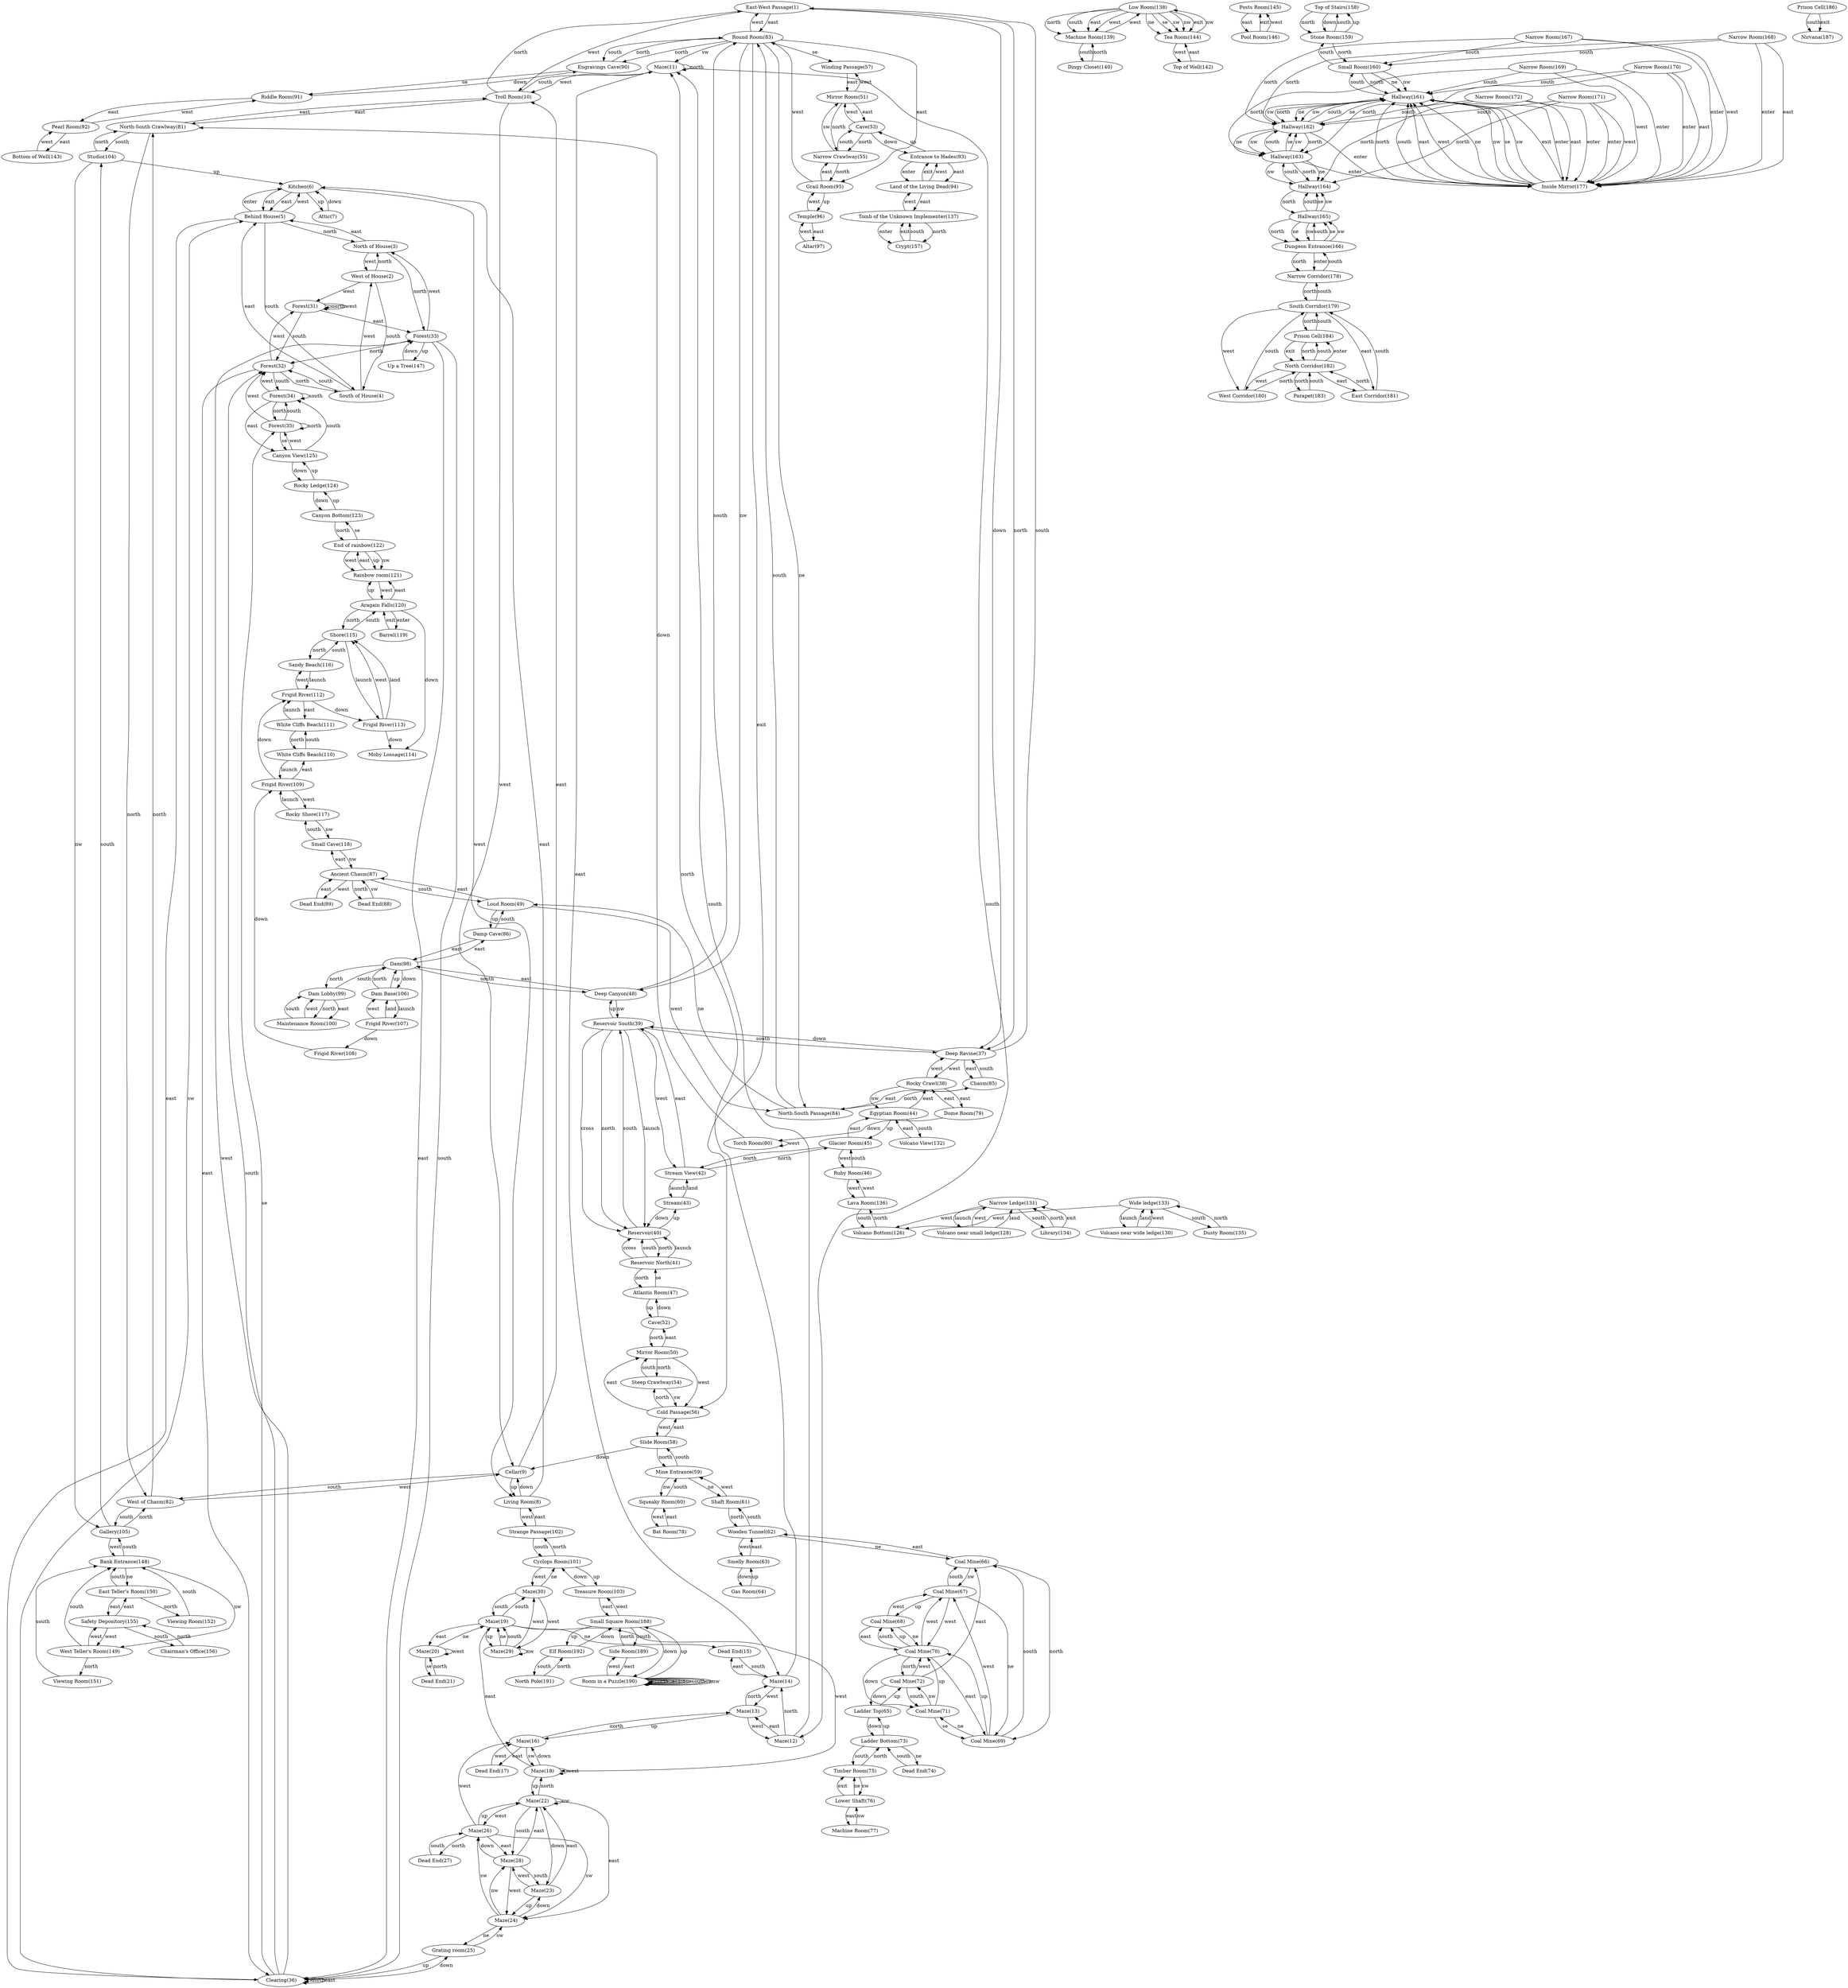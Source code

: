 digraph {
"East-West Passage(1)" -> "Round Room(83)"[label="east"];
"East-West Passage(1)" -> "Troll Room(10)"[label="west"];
"East-West Passage(1)" -> "Deep Ravine(37)"[label="down"];
"East-West Passage(1)" -> "Deep Ravine(37)"[label="north"];
"West of House(2)" -> "North of House(3)"[label="north"];
"West of House(2)" -> "South of House(4)"[label="south"];
"West of House(2)" -> "Forest(31)"[label="west"];
"North of House(3)" -> "West of House(2)"[label="west"];
"North of House(3)" -> "Behind House(5)"[label="east"];
"North of House(3)" -> "Forest(33)"[label="north"];
"South of House(4)" -> "West of House(2)"[label="west"];
"South of House(4)" -> "Behind House(5)"[label="east"];
"South of House(4)" -> "Forest(32)"[label="south"];
"Behind House(5)" -> "North of House(3)"[label="north"];
"Behind House(5)" -> "South of House(4)"[label="south"];
"Behind House(5)" -> "Clearing(36)"[label="east"];
"Behind House(5)" -> "Kitchen(6)"[label="west"];
"Behind House(5)" -> "Kitchen(6)"[label="enter"];
"Kitchen(6)" -> "Living Room(8)"[label="west"];
"Kitchen(6)" -> "Attic(7)"[label="up"];
"Kitchen(6)" -> "Behind House(5)"[label="east"];
"Kitchen(6)" -> "Behind House(5)"[label="exit"];
"Attic(7)" -> "Kitchen(6)"[label="down"];
"Living Room(8)" -> "Kitchen(6)"[label="east"];
"Living Room(8)" -> "Strange Passage(102)"[label="west"];
"Living Room(8)" -> "Cellar(9)"[label="down"];
"Cellar(9)" -> "Troll Room(10)"[label="east"];
"Cellar(9)" -> "West of Chasm(82)"[label="south"];
"Cellar(9)" -> "Living Room(8)"[label="up"];
"Troll Room(10)" -> "Cellar(9)"[label="west"];
"Troll Room(10)" -> "North-South Crawlway(81)"[label="east"];
"Troll Room(10)" -> "East-West Passage(1)"[label="north"];
"Troll Room(10)" -> "Maze(11)"[label="south"];
"Maze(11)" -> "Troll Room(10)"[label="west"];
"Maze(11)" -> "Maze(11)"[label="north"];
"Maze(11)" -> "Maze(12)"[label="south"];
"Maze(11)" -> "Maze(14)"[label="east"];
"Maze(12)" -> "Maze(11)"[label="south"];
"Maze(12)" -> "Maze(14)"[label="north"];
"Maze(12)" -> "Maze(13)"[label="east"];
"Maze(13)" -> "Maze(12)"[label="west"];
"Maze(13)" -> "Maze(14)"[label="north"];
"Maze(13)" -> "Maze(16)"[label="up"];
"Maze(14)" -> "Maze(13)"[label="west"];
"Maze(14)" -> "Maze(11)"[label="north"];
"Maze(14)" -> "Dead End(15)"[label="east"];
"Dead End(15)" -> "Maze(14)"[label="south"];
"Maze(16)" -> "Dead End(17)"[label="east"];
"Maze(16)" -> "Maze(13)"[label="north"];
"Maze(16)" -> "Maze(18)"[label="sw"];
"Dead End(17)" -> "Maze(16)"[label="west"];
"Maze(18)" -> "Maze(16)"[label="down"];
"Maze(18)" -> "Maze(19)"[label="east"];
"Maze(18)" -> "Maze(18)"[label="west"];
"Maze(18)" -> "Maze(22)"[label="up"];
"Maze(19)" -> "Maze(29)"[label="up"];
"Maze(19)" -> "Maze(18)"[label="west"];
"Maze(19)" -> "Dead End(15)"[label="ne"];
"Maze(19)" -> "Maze(20)"[label="east"];
"Maze(19)" -> "Maze(30)"[label="south"];
"Maze(20)" -> "Maze(19)"[label="ne"];
"Maze(20)" -> "Maze(20)"[label="west"];
"Maze(20)" -> "Dead End(21)"[label="se"];
"Dead End(21)" -> "Maze(20)"[label="north"];
"Maze(22)" -> "Maze(18)"[label="north"];
"Maze(22)" -> "Maze(24)"[label="east"];
"Maze(22)" -> "Maze(23)"[label="down"];
"Maze(22)" -> "Maze(28)"[label="south"];
"Maze(22)" -> "Maze(26)"[label="west"];
"Maze(22)" -> "Maze(22)"[label="nw"];
"Maze(23)" -> "Maze(22)"[label="east"];
"Maze(23)" -> "Maze(28)"[label="west"];
"Maze(23)" -> "Maze(24)"[label="up"];
"Maze(24)" -> "Grating room(25)"[label="ne"];
"Maze(24)" -> "Maze(23)"[label="down"];
"Maze(24)" -> "Maze(28)"[label="nw"];
"Maze(24)" -> "Maze(26)"[label="sw"];
"Grating room(25)" -> "Clearing(36)"[label="up"];
"Grating room(25)" -> "Maze(24)"[label="sw"];
"Maze(26)" -> "Maze(16)"[label="west"];
"Maze(26)" -> "Maze(24)"[label="sw"];
"Maze(26)" -> "Maze(28)"[label="east"];
"Maze(26)" -> "Maze(22)"[label="up"];
"Maze(26)" -> "Dead End(27)"[label="north"];
"Dead End(27)" -> "Maze(26)"[label="south"];
"Maze(28)" -> "Maze(22)"[label="east"];
"Maze(28)" -> "Maze(26)"[label="down"];
"Maze(28)" -> "Maze(23)"[label="south"];
"Maze(28)" -> "Maze(24)"[label="west"];
"Maze(29)" -> "Maze(30)"[label="west"];
"Maze(29)" -> "Maze(29)"[label="nw"];
"Maze(29)" -> "Maze(19)"[label="ne"];
"Maze(29)" -> "Maze(19)"[label="south"];
"Maze(30)" -> "Maze(29)"[label="west"];
"Maze(30)" -> "Maze(19)"[label="south"];
"Maze(30)" -> "Cyclops Room(101)"[label="ne"];
"Forest(31)" -> "Forest(31)"[label="north"];
"Forest(31)" -> "Forest(33)"[label="east"];
"Forest(31)" -> "Forest(32)"[label="south"];
"Forest(31)" -> "Forest(31)"[label="west"];
"Forest(32)" -> "South of House(4)"[label="north"];
"Forest(32)" -> "Clearing(36)"[label="east"];
"Forest(32)" -> "Forest(34)"[label="south"];
"Forest(32)" -> "Forest(31)"[label="west"];
"Forest(33)" -> "Forest(32)"[label="north"];
"Forest(33)" -> "Clearing(36)"[label="east"];
"Forest(33)" -> "Clearing(36)"[label="south"];
"Forest(33)" -> "North of House(3)"[label="west"];
"Forest(33)" -> "Up a Tree(147)"[label="up"];
"Forest(34)" -> "Canyon View(125)"[label="east"];
"Forest(34)" -> "Forest(35)"[label="north"];
"Forest(34)" -> "Forest(34)"[label="south"];
"Forest(34)" -> "Forest(32)"[label="west"];
"Forest(35)" -> "Forest(35)"[label="north"];
"Forest(35)" -> "Canyon View(125)"[label="se"];
"Forest(35)" -> "Forest(34)"[label="south"];
"Forest(35)" -> "Forest(32)"[label="west"];
"Clearing(36)" -> "Grating room(25)"[label="down"];
"Clearing(36)" -> "Behind House(5)"[label="sw"];
"Clearing(36)" -> "Forest(35)"[label="se"];
"Clearing(36)" -> "Clearing(36)"[label="north"];
"Clearing(36)" -> "Clearing(36)"[label="east"];
"Clearing(36)" -> "Forest(33)"[label="west"];
"Clearing(36)" -> "Forest(32)"[label="south"];
"Deep Ravine(37)" -> "East-West Passage(1)"[label="south"];
"Deep Ravine(37)" -> "Reservoir South(39)"[label="down"];
"Deep Ravine(37)" -> "Chasm(85)"[label="east"];
"Deep Ravine(37)" -> "Rocky Crawl(38)"[label="west"];
"Rocky Crawl(38)" -> "Deep Ravine(37)"[label="west"];
"Rocky Crawl(38)" -> "Dome Room(79)"[label="east"];
"Rocky Crawl(38)" -> "Egyptian Room(44)"[label="nw"];
"Reservoir South(39)" -> "Reservoir(40)"[label="launch"];
"Reservoir South(39)" -> "Stream View(42)"[label="west"];
"Reservoir South(39)" -> "Deep Ravine(37)"[label="south"];
"Reservoir South(39)" -> "Deep Canyon(48)"[label="up"];
"Reservoir South(39)" -> "Reservoir(40)"[label="cross"];
"Reservoir South(39)" -> "Reservoir(40)"[label="north"];
"Reservoir(40)" -> "Reservoir North(41)"[label="north"];
"Reservoir(40)" -> "Reservoir South(39)"[label="south"];
"Reservoir(40)" -> "Stream(43)"[label="up"];
"Reservoir North(41)" -> "Atlantis Room(47)"[label="north"];
"Reservoir North(41)" -> "Reservoir(40)"[label="launch"];
"Reservoir North(41)" -> "Reservoir(40)"[label="cross"];
"Reservoir North(41)" -> "Reservoir(40)"[label="south"];
"Stream View(42)" -> "Stream(43)"[label="launch"];
"Stream View(42)" -> "Reservoir South(39)"[label="east"];
"Stream View(42)" -> "Glacier Room(45)"[label="north"];
"Stream(43)" -> "Stream View(42)"[label="land"];
"Stream(43)" -> "Reservoir(40)"[label="down"];
"Egyptian Room(44)" -> "Glacier Room(45)"[label="up"];
"Egyptian Room(44)" -> "Volcano View(132)"[label="south"];
"Egyptian Room(44)" -> "Rocky Crawl(38)"[label="east"];
"Glacier Room(45)" -> "Stream View(42)"[label="north"];
"Glacier Room(45)" -> "Egyptian Room(44)"[label="east"];
"Glacier Room(45)" -> "Ruby Room(46)"[label="west"];
"Ruby Room(46)" -> "Lava Room(136)"[label="west"];
"Ruby Room(46)" -> "Glacier Room(45)"[label="south"];
"Atlantis Room(47)" -> "Reservoir North(41)"[label="se"];
"Atlantis Room(47)" -> "Cave(52)"[label="up"];
"Deep Canyon(48)" -> "Reservoir South(39)"[label="nw"];
"Deep Canyon(48)" -> "Dam(98)"[label="east"];
"Deep Canyon(48)" -> "Round Room(83)"[label="south"];
"Loud Room(49)" -> "Ancient Chasm(87)"[label="east"];
"Loud Room(49)" -> "North-South Passage(84)"[label="west"];
"Loud Room(49)" -> "Damp Cave(86)"[label="up"];
"Mirror Room(50)" -> "Cold Passage(56)"[label="west"];
"Mirror Room(50)" -> "Steep Crawlway(54)"[label="north"];
"Mirror Room(50)" -> "Cave(52)"[label="east"];
"Mirror Room(51)" -> "Winding Passage(57)"[label="west"];
"Mirror Room(51)" -> "Narrow Crawlway(55)"[label="north"];
"Mirror Room(51)" -> "Cave(53)"[label="east"];
"Cave(52)" -> "Mirror Room(50)"[label="north"];
"Cave(52)" -> "Atlantis Room(47)"[label="down"];
"Cave(53)" -> "Narrow Crawlway(55)"[label="north"];
"Cave(53)" -> "Mirror Room(51)"[label="west"];
"Cave(53)" -> "Entrance to Hades(93)"[label="down"];
"Steep Crawlway(54)" -> "Mirror Room(50)"[label="south"];
"Steep Crawlway(54)" -> "Cold Passage(56)"[label="sw"];
"Narrow Crawlway(55)" -> "Cave(53)"[label="south"];
"Narrow Crawlway(55)" -> "Mirror Room(51)"[label="sw"];
"Narrow Crawlway(55)" -> "Grail Room(95)"[label="north"];
"Cold Passage(56)" -> "Mirror Room(50)"[label="east"];
"Cold Passage(56)" -> "Slide Room(58)"[label="west"];
"Cold Passage(56)" -> "Steep Crawlway(54)"[label="north"];
"Winding Passage(57)" -> "Mirror Room(51)"[label="east"];
"Slide Room(58)" -> "Cold Passage(56)"[label="east"];
"Slide Room(58)" -> "Cellar(9)"[label="down"];
"Slide Room(58)" -> "Mine Entrance(59)"[label="north"];
"Mine Entrance(59)" -> "Slide Room(58)"[label="south"];
"Mine Entrance(59)" -> "Squeaky Room(60)"[label="nw"];
"Mine Entrance(59)" -> "Shaft Room(61)"[label="ne"];
"Squeaky Room(60)" -> "Bat Room(78)"[label="west"];
"Squeaky Room(60)" -> "Mine Entrance(59)"[label="south"];
"Shaft Room(61)" -> "Mine Entrance(59)"[label="west"];
"Shaft Room(61)" -> "Wooden Tunnel(62)"[label="north"];
"Wooden Tunnel(62)" -> "Shaft Room(61)"[label="south"];
"Wooden Tunnel(62)" -> "Smelly Room(63)"[label="west"];
"Wooden Tunnel(62)" -> "Coal Mine(66)"[label="ne"];
"Smelly Room(63)" -> "Gas Room(64)"[label="down"];
"Smelly Room(63)" -> "Wooden Tunnel(62)"[label="east"];
"Gas Room(64)" -> "Smelly Room(63)"[label="up"];
"Ladder Top(65)" -> "Ladder Bottom(73)"[label="down"];
"Ladder Top(65)" -> "Coal Mine(72)"[label="up"];
"Coal Mine(66)" -> "Coal Mine(69)"[label="north"];
"Coal Mine(66)" -> "Coal Mine(67)"[label="sw"];
"Coal Mine(66)" -> "Wooden Tunnel(62)"[label="east"];
"Coal Mine(67)" -> "Coal Mine(66)"[label="south"];
"Coal Mine(67)" -> "Coal Mine(70)"[label="west"];
"Coal Mine(67)" -> "Coal Mine(68)"[label="up"];
"Coal Mine(67)" -> "Coal Mine(69)"[label="ne"];
"Coal Mine(68)" -> "Coal Mine(67)"[label="west"];
"Coal Mine(68)" -> "Coal Mine(70)"[label="ne"];
"Coal Mine(68)" -> "Coal Mine(70)"[label="east"];
"Coal Mine(69)" -> "Coal Mine(70)"[label="up"];
"Coal Mine(69)" -> "Coal Mine(71)"[label="ne"];
"Coal Mine(69)" -> "Coal Mine(66)"[label="south"];
"Coal Mine(69)" -> "Coal Mine(67)"[label="west"];
"Coal Mine(70)" -> "Coal Mine(71)"[label="down"];
"Coal Mine(70)" -> "Coal Mine(72)"[label="north"];
"Coal Mine(70)" -> "Coal Mine(67)"[label="west"];
"Coal Mine(70)" -> "Coal Mine(68)"[label="south"];
"Coal Mine(70)" -> "Coal Mine(68)"[label="up"];
"Coal Mine(70)" -> "Coal Mine(69)"[label="east"];
"Coal Mine(71)" -> "Coal Mine(69)"[label="se"];
"Coal Mine(71)" -> "Coal Mine(70)"[label="up"];
"Coal Mine(71)" -> "Coal Mine(72)"[label="nw"];
"Coal Mine(72)" -> "Coal Mine(66)"[label="east"];
"Coal Mine(72)" -> "Coal Mine(70)"[label="west"];
"Coal Mine(72)" -> "Ladder Top(65)"[label="down"];
"Coal Mine(72)" -> "Coal Mine(71)"[label="south"];
"Ladder Bottom(73)" -> "Dead End(74)"[label="ne"];
"Ladder Bottom(73)" -> "Timber Room(75)"[label="south"];
"Ladder Bottom(73)" -> "Ladder Top(65)"[label="up"];
"Dead End(74)" -> "Ladder Bottom(73)"[label="south"];
"Timber Room(75)" -> "Ladder Bottom(73)"[label="north"];
"Timber Room(75)" -> "Lower Shaft(76)"[label="sw"];
"Lower Shaft(76)" -> "Machine Room(77)"[label="east"];
"Lower Shaft(76)" -> "Timber Room(75)"[label="exit"];
"Lower Shaft(76)" -> "Timber Room(75)"[label="ne"];
"Machine Room(77)" -> "Lower Shaft(76)"[label="nw"];
"Bat Room(78)" -> "Squeaky Room(60)"[label="east"];
"Dome Room(79)" -> "Rocky Crawl(38)"[label="east"];
"Dome Room(79)" -> "Torch Room(80)"[label="down"];
"Torch Room(80)" -> "Torch Room(80)"[label="west"];
"Torch Room(80)" -> "North-South Crawlway(81)"[label="down"];
"North-South Crawlway(81)" -> "West of Chasm(82)"[label="north"];
"North-South Crawlway(81)" -> "Studio(104)"[label="south"];
"North-South Crawlway(81)" -> "Troll Room(10)"[label="east"];
"West of Chasm(82)" -> "Cellar(9)"[label="west"];
"West of Chasm(82)" -> "North-South Crawlway(81)"[label="north"];
"West of Chasm(82)" -> "Gallery(105)"[label="south"];
"Round Room(83)" -> "Engravings Cave(90)"[label="north"];
"Round Room(83)" -> "Engravings Cave(90)"[label="south"];
"Round Room(83)" -> "Grail Room(95)"[label="east"];
"Round Room(83)" -> "East-West Passage(1)"[label="west"];
"Round Room(83)" -> "Deep Canyon(48)"[label="nw"];
"Round Room(83)" -> "North-South Passage(84)"[label="ne"];
"Round Room(83)" -> "Winding Passage(57)"[label="se"];
"Round Room(83)" -> "Maze(11)"[label="sw"];
"Round Room(83)" -> "Cold Passage(56)"[label="exit"];
"North-South Passage(84)" -> "Chasm(85)"[label="north"];
"North-South Passage(84)" -> "Loud Room(49)"[label="ne"];
"North-South Passage(84)" -> "Round Room(83)"[label="south"];
"Chasm(85)" -> "Deep Ravine(37)"[label="south"];
"Chasm(85)" -> "North-South Passage(84)"[label="east"];
"Damp Cave(86)" -> "Loud Room(49)"[label="south"];
"Damp Cave(86)" -> "Dam(98)"[label="east"];
"Ancient Chasm(87)" -> "Loud Room(49)"[label="south"];
"Ancient Chasm(87)" -> "Small Cave(118)"[label="east"];
"Ancient Chasm(87)" -> "Dead End(88)"[label="north"];
"Ancient Chasm(87)" -> "Dead End(89)"[label="west"];
"Dead End(88)" -> "Ancient Chasm(87)"[label="sw"];
"Dead End(89)" -> "Ancient Chasm(87)"[label="east"];
"Engravings Cave(90)" -> "Round Room(83)"[label="north"];
"Engravings Cave(90)" -> "Riddle Room(91)"[label="se"];
"Riddle Room(91)" -> "Engravings Cave(90)"[label="down"];
"Riddle Room(91)" -> "Pearl Room(92)"[label="east"];
"Pearl Room(92)" -> "Bottom of Well(143)"[label="east"];
"Pearl Room(92)" -> "Riddle Room(91)"[label="west"];
"Entrance to Hades(93)" -> "Cave(53)"[label="up"];
"Entrance to Hades(93)" -> "Land of the Living Dead(94)"[label="east"];
"Entrance to Hades(93)" -> "Land of the Living Dead(94)"[label="enter"];
"Land of the Living Dead(94)" -> "Tomb of the Unknown Implementer(137)"[label="east"];
"Land of the Living Dead(94)" -> "Entrance to Hades(93)"[label="exit"];
"Land of the Living Dead(94)" -> "Entrance to Hades(93)"[label="west"];
"Grail Room(95)" -> "Round Room(83)"[label="west"];
"Grail Room(95)" -> "Narrow Crawlway(55)"[label="east"];
"Grail Room(95)" -> "Temple(96)"[label="up"];
"Temple(96)" -> "Grail Room(95)"[label="west"];
"Temple(96)" -> "Altar(97)"[label="east"];
"Altar(97)" -> "Temple(96)"[label="west"];
"Dam(98)" -> "Deep Canyon(48)"[label="south"];
"Dam(98)" -> "Dam Base(106)"[label="down"];
"Dam(98)" -> "Damp Cave(86)"[label="east"];
"Dam(98)" -> "Dam Lobby(99)"[label="north"];
"Dam Lobby(99)" -> "Dam(98)"[label="south"];
"Dam Lobby(99)" -> "Maintenance Room(100)"[label="north"];
"Dam Lobby(99)" -> "Maintenance Room(100)"[label="east"];
"Maintenance Room(100)" -> "Dam Lobby(99)"[label="south"];
"Maintenance Room(100)" -> "Dam Lobby(99)"[label="west"];
"Cyclops Room(101)" -> "Maze(30)"[label="west"];
"Cyclops Room(101)" -> "Strange Passage(102)"[label="north"];
"Cyclops Room(101)" -> "Treasure Room(103)"[label="up"];
"Strange Passage(102)" -> "Cyclops Room(101)"[label="south"];
"Strange Passage(102)" -> "Living Room(8)"[label="east"];
"Treasure Room(103)" -> "Cyclops Room(101)"[label="down"];
"Treasure Room(103)" -> "Small Square Room(188)"[label="east"];
"Studio(104)" -> "North-South Crawlway(81)"[label="north"];
"Studio(104)" -> "Gallery(105)"[label="nw"];
"Studio(104)" -> "Kitchen(6)"[label="up"];
"Gallery(105)" -> "West of Chasm(82)"[label="north"];
"Gallery(105)" -> "Studio(104)"[label="south"];
"Gallery(105)" -> "Bank Entrance(148)"[label="west"];
"Dam Base(106)" -> "Dam(98)"[label="north"];
"Dam Base(106)" -> "Dam(98)"[label="up"];
"Dam Base(106)" -> "Frigid River(107)"[label="launch"];
"Frigid River(107)" -> "Dam Base(106)"[label="west"];
"Frigid River(107)" -> "Dam Base(106)"[label="land"];
"Frigid River(107)" -> "Frigid River(108)"[label="down"];
"Frigid River(108)" -> "Frigid River(109)"[label="down"];
"Frigid River(109)" -> "Frigid River(112)"[label="down"];
"Frigid River(109)" -> "White Cliffs Beach(110)"[label="east"];
"Frigid River(109)" -> "Rocky Shore(117)"[label="west"];
"White Cliffs Beach(110)" -> "Frigid River(109)"[label="launch"];
"White Cliffs Beach(110)" -> "White Cliffs Beach(111)"[label="south"];
"White Cliffs Beach(111)" -> "Frigid River(112)"[label="launch"];
"White Cliffs Beach(111)" -> "White Cliffs Beach(110)"[label="north"];
"Frigid River(112)" -> "Frigid River(113)"[label="down"];
"Frigid River(112)" -> "White Cliffs Beach(111)"[label="east"];
"Frigid River(112)" -> "Sandy Beach(116)"[label="west"];
"Frigid River(113)" -> "Moby Lossage(114)"[label="down"];
"Frigid River(113)" -> "Shore(115)"[label="west"];
"Frigid River(113)" -> "Shore(115)"[label="land"];
"Shore(115)" -> "Frigid River(113)"[label="launch"];
"Shore(115)" -> "Sandy Beach(116)"[label="north"];
"Shore(115)" -> "Aragain Falls(120)"[label="south"];
"Sandy Beach(116)" -> "Frigid River(112)"[label="launch"];
"Sandy Beach(116)" -> "Shore(115)"[label="south"];
"Rocky Shore(117)" -> "Frigid River(109)"[label="launch"];
"Rocky Shore(117)" -> "Small Cave(118)"[label="nw"];
"Small Cave(118)" -> "Rocky Shore(117)"[label="south"];
"Small Cave(118)" -> "Ancient Chasm(87)"[label="nw"];
"Barrel(119)" -> "Aragain Falls(120)"[label="exit"];
"Aragain Falls(120)" -> "Moby Lossage(114)"[label="down"];
"Aragain Falls(120)" -> "Shore(115)"[label="north"];
"Aragain Falls(120)" -> "Barrel(119)"[label="enter"];
"Aragain Falls(120)" -> "Rainbow room(121)"[label="east"];
"Aragain Falls(120)" -> "Rainbow room(121)"[label="up"];
"Rainbow room(121)" -> "End of rainbow(122)"[label="east"];
"Rainbow room(121)" -> "Aragain Falls(120)"[label="west"];
"End of rainbow(122)" -> "Canyon Bottom(123)"[label="se"];
"End of rainbow(122)" -> "Rainbow room(121)"[label="up"];
"End of rainbow(122)" -> "Rainbow room(121)"[label="nw"];
"End of rainbow(122)" -> "Rainbow room(121)"[label="west"];
"Canyon Bottom(123)" -> "End of rainbow(122)"[label="north"];
"Canyon Bottom(123)" -> "Rocky Ledge(124)"[label="up"];
"Rocky Ledge(124)" -> "Canyon View(125)"[label="up"];
"Rocky Ledge(124)" -> "Canyon Bottom(123)"[label="down"];
"Canyon View(125)" -> "Rocky Ledge(124)"[label="down"];
"Canyon View(125)" -> "Forest(34)"[label="south"];
"Canyon View(125)" -> "Forest(35)"[label="west"];
"Volcano Bottom(126)" -> "Lava Room(136)"[label="north"];
"Volcano near small ledge(128)" -> "Narrow Ledge(131)"[label="west"];
"Volcano near small ledge(128)" -> "Narrow Ledge(131)"[label="land"];
"Volcano near wide ledge(130)" -> "Wide ledge(133)"[label="land"];
"Volcano near wide ledge(130)" -> "Wide ledge(133)"[label="west"];
"Narrow Ledge(131)" -> "Volcano near small ledge(128)"[label="launch"];
"Narrow Ledge(131)" -> "Library(134)"[label="south"];
"Narrow Ledge(131)" -> "Volcano Bottom(126)"[label="west"];
"Volcano View(132)" -> "Egyptian Room(44)"[label="east"];
"Wide ledge(133)" -> "Volcano near wide ledge(130)"[label="launch"];
"Wide ledge(133)" -> "Dusty Room(135)"[label="south"];
"Wide ledge(133)" -> "Volcano Bottom(126)"[label="west"];
"Library(134)" -> "Narrow Ledge(131)"[label="north"];
"Library(134)" -> "Narrow Ledge(131)"[label="exit"];
"Dusty Room(135)" -> "Wide ledge(133)"[label="north"];
"Lava Room(136)" -> "Volcano Bottom(126)"[label="south"];
"Lava Room(136)" -> "Ruby Room(46)"[label="west"];
"Tomb of the Unknown Implementer(137)" -> "Land of the Living Dead(94)"[label="west"];
"Tomb of the Unknown Implementer(137)" -> "Crypt(157)"[label="north"];
"Tomb of the Unknown Implementer(137)" -> "Crypt(157)"[label="enter"];
"Low Room(138)" -> "Machine Room(139)"[label="north"];
"Low Room(138)" -> "Machine Room(139)"[label="south"];
"Low Room(138)" -> "Machine Room(139)"[label="east"];
"Low Room(138)" -> "Machine Room(139)"[label="west"];
"Low Room(138)" -> "Tea Room(144)"[label="ne"];
"Low Room(138)" -> "Tea Room(144)"[label="se"];
"Low Room(138)" -> "Tea Room(144)"[label="sw"];
"Low Room(138)" -> "Tea Room(144)"[label="nw"];
"Low Room(138)" -> "Tea Room(144)"[label="exit"];
"Machine Room(139)" -> "Low Room(138)"[label="west"];
"Machine Room(139)" -> "Dingy Closet(140)"[label="south"];
"Dingy Closet(140)" -> "Machine Room(139)"[label="north"];
"Top of Well(142)" -> "Tea Room(144)"[label="east"];
"Bottom of Well(143)" -> "Pearl Room(92)"[label="west"];
"Tea Room(144)" -> "Top of Well(142)"[label="west"];
"Tea Room(144)" -> "Low Room(138)"[label="nw"];
"Posts Room(145)" -> "Pool Room(146)"[label="east"];
"Pool Room(146)" -> "Posts Room(145)"[label="exit"];
"Pool Room(146)" -> "Posts Room(145)"[label="west"];
"Up a Tree(147)" -> "Forest(33)"[label="down"];
"Bank Entrance(148)" -> "West Teller's Room(149)"[label="nw"];
"Bank Entrance(148)" -> "East Teller's Room(150)"[label="ne"];
"Bank Entrance(148)" -> "Gallery(105)"[label="south"];
"West Teller's Room(149)" -> "Viewing Room(151)"[label="north"];
"West Teller's Room(149)" -> "Bank Entrance(148)"[label="south"];
"West Teller's Room(149)" -> "Safety Depository(155)"[label="west"];
"East Teller's Room(150)" -> "Viewing Room(152)"[label="north"];
"East Teller's Room(150)" -> "Bank Entrance(148)"[label="south"];
"East Teller's Room(150)" -> "Safety Depository(155)"[label="east"];
"Viewing Room(151)" -> "Bank Entrance(148)"[label="south"];
"Viewing Room(152)" -> "Bank Entrance(148)"[label="south"];
"Safety Depository(155)" -> "West Teller's Room(149)"[label="west"];
"Safety Depository(155)" -> "East Teller's Room(150)"[label="east"];
"Safety Depository(155)" -> "Chairman's Office(156)"[label="south"];
"Chairman's Office(156)" -> "Safety Depository(155)"[label="north"];
"Crypt(157)" -> "Tomb of the Unknown Implementer(137)"[label="exit"];
"Crypt(157)" -> "Tomb of the Unknown Implementer(137)"[label="south"];
"Top of Stairs(158)" -> "Stone Room(159)"[label="north"];
"Top of Stairs(158)" -> "Stone Room(159)"[label="down"];
"Stone Room(159)" -> "Top of Stairs(158)"[label="south"];
"Stone Room(159)" -> "Top of Stairs(158)"[label="up"];
"Stone Room(159)" -> "Small Room(160)"[label="north"];
"Small Room(160)" -> "Hallway(161)"[label="north"];
"Small Room(160)" -> "Hallway(161)"[label="ne"];
"Small Room(160)" -> "Hallway(161)"[label="nw"];
"Small Room(160)" -> "Stone Room(159)"[label="south"];
"Hallway(161)" -> "Hallway(162)"[label="north"];
"Hallway(161)" -> "Hallway(162)"[label="ne"];
"Hallway(161)" -> "Hallway(162)"[label="nw"];
"Hallway(161)" -> "Small Room(160)"[label="south"];
"Hallway(161)" -> "Inside Mirror(177)"[label="enter"];
"Hallway(162)" -> "Hallway(163)"[label="north"];
"Hallway(162)" -> "Hallway(163)"[label="ne"];
"Hallway(162)" -> "Hallway(163)"[label="nw"];
"Hallway(162)" -> "Hallway(161)"[label="south"];
"Hallway(162)" -> "Hallway(161)"[label="se"];
"Hallway(162)" -> "Hallway(161)"[label="sw"];
"Hallway(162)" -> "Inside Mirror(177)"[label="enter"];
"Hallway(163)" -> "Hallway(164)"[label="north"];
"Hallway(163)" -> "Hallway(164)"[label="ne"];
"Hallway(163)" -> "Hallway(164)"[label="nw"];
"Hallway(163)" -> "Hallway(162)"[label="south"];
"Hallway(163)" -> "Hallway(162)"[label="se"];
"Hallway(163)" -> "Hallway(162)"[label="sw"];
"Hallway(163)" -> "Inside Mirror(177)"[label="enter"];
"Hallway(164)" -> "Hallway(165)"[label="north"];
"Hallway(164)" -> "Hallway(163)"[label="south"];
"Hallway(165)" -> "Dungeon Entrance(166)"[label="north"];
"Hallway(165)" -> "Dungeon Entrance(166)"[label="ne"];
"Hallway(165)" -> "Dungeon Entrance(166)"[label="nw"];
"Hallway(165)" -> "Hallway(164)"[label="south"];
"Hallway(165)" -> "Hallway(164)"[label="se"];
"Hallway(165)" -> "Hallway(164)"[label="sw"];
"Dungeon Entrance(166)" -> "Narrow Corridor(178)"[label="north"];
"Dungeon Entrance(166)" -> "Narrow Corridor(178)"[label="enter"];
"Dungeon Entrance(166)" -> "Hallway(165)"[label="south"];
"Dungeon Entrance(166)" -> "Hallway(165)"[label="se"];
"Dungeon Entrance(166)" -> "Hallway(165)"[label="sw"];
"Narrow Room(167)" -> "Inside Mirror(177)"[label="enter"];
"Narrow Room(167)" -> "Inside Mirror(177)"[label="west"];
"Narrow Room(167)" -> "Hallway(162)"[label="north"];
"Narrow Room(167)" -> "Small Room(160)"[label="south"];
"Narrow Room(168)" -> "Inside Mirror(177)"[label="enter"];
"Narrow Room(168)" -> "Inside Mirror(177)"[label="east"];
"Narrow Room(168)" -> "Hallway(162)"[label="north"];
"Narrow Room(168)" -> "Small Room(160)"[label="south"];
"Narrow Room(169)" -> "Inside Mirror(177)"[label="enter"];
"Narrow Room(169)" -> "Inside Mirror(177)"[label="west"];
"Narrow Room(169)" -> "Hallway(163)"[label="north"];
"Narrow Room(169)" -> "Hallway(161)"[label="south"];
"Narrow Room(170)" -> "Inside Mirror(177)"[label="enter"];
"Narrow Room(170)" -> "Inside Mirror(177)"[label="east"];
"Narrow Room(170)" -> "Hallway(163)"[label="north"];
"Narrow Room(170)" -> "Hallway(161)"[label="south"];
"Narrow Room(171)" -> "Inside Mirror(177)"[label="enter"];
"Narrow Room(171)" -> "Inside Mirror(177)"[label="west"];
"Narrow Room(171)" -> "Hallway(164)"[label="north"];
"Narrow Room(171)" -> "Hallway(162)"[label="south"];
"Narrow Room(172)" -> "Inside Mirror(177)"[label="enter"];
"Narrow Room(172)" -> "Inside Mirror(177)"[label="east"];
"Narrow Room(172)" -> "Hallway(164)"[label="north"];
"Narrow Room(172)" -> "Hallway(162)"[label="south"];
"Inside Mirror(177)" -> "Hallway(161)"[label="north"];
"Inside Mirror(177)" -> "Hallway(161)"[label="south"];
"Inside Mirror(177)" -> "Hallway(161)"[label="east"];
"Inside Mirror(177)" -> "Hallway(161)"[label="west"];
"Inside Mirror(177)" -> "Hallway(161)"[label="ne"];
"Inside Mirror(177)" -> "Hallway(161)"[label="nw"];
"Inside Mirror(177)" -> "Hallway(161)"[label="se"];
"Inside Mirror(177)" -> "Hallway(161)"[label="sw"];
"Inside Mirror(177)" -> "Hallway(161)"[label="exit"];
"Narrow Corridor(178)" -> "South Corridor(179)"[label="north"];
"Narrow Corridor(178)" -> "Dungeon Entrance(166)"[label="south"];
"South Corridor(179)" -> "West Corridor(180)"[label="west"];
"South Corridor(179)" -> "East Corridor(181)"[label="east"];
"South Corridor(179)" -> "Prison Cell(184)"[label="north"];
"South Corridor(179)" -> "Narrow Corridor(178)"[label="south"];
"West Corridor(180)" -> "South Corridor(179)"[label="south"];
"West Corridor(180)" -> "North Corridor(182)"[label="north"];
"East Corridor(181)" -> "North Corridor(182)"[label="north"];
"East Corridor(181)" -> "South Corridor(179)"[label="south"];
"North Corridor(182)" -> "East Corridor(181)"[label="east"];
"North Corridor(182)" -> "West Corridor(180)"[label="west"];
"North Corridor(182)" -> "Parapet(183)"[label="north"];
"North Corridor(182)" -> "Prison Cell(184)"[label="south"];
"North Corridor(182)" -> "Prison Cell(184)"[label="enter"];
"Parapet(183)" -> "North Corridor(182)"[label="south"];
"Prison Cell(184)" -> "North Corridor(182)"[label="exit"];
"Prison Cell(184)" -> "North Corridor(182)"[label="north"];
"Prison Cell(184)" -> "South Corridor(179)"[label="south"];
"Prison Cell(186)" -> "Nirvana(187)"[label="south"];
"Prison Cell(186)" -> "Nirvana(187)"[label="exit"];
"Small Square Room(188)" -> "Side Room(189)"[label="south"];
"Small Square Room(188)" -> "Treasure Room(103)"[label="west"];
"Small Square Room(188)" -> "Room in a Puzzle(190)"[label="down"];
"Small Square Room(188)" -> "Elf Room(192)"[label="up"];
"Side Room(189)" -> "Small Square Room(188)"[label="north"];
"Side Room(189)" -> "Room in a Puzzle(190)"[label="east"];
"Room in a Puzzle(190)" -> "Room in a Puzzle(190)"[label="north"];
"Room in a Puzzle(190)" -> "Room in a Puzzle(190)"[label="ne"];
"Room in a Puzzle(190)" -> "Room in a Puzzle(190)"[label="east"];
"Room in a Puzzle(190)" -> "Room in a Puzzle(190)"[label="se"];
"Room in a Puzzle(190)" -> "Room in a Puzzle(190)"[label="south"];
"Room in a Puzzle(190)" -> "Room in a Puzzle(190)"[label="sw"];
"Room in a Puzzle(190)" -> "Side Room(189)"[label="west"];
"Room in a Puzzle(190)" -> "Room in a Puzzle(190)"[label="nw"];
"Room in a Puzzle(190)" -> "Small Square Room(188)"[label="up"];
"North Pole(191)" -> "Elf Room(192)"[label="north"];
"Elf Room(192)" -> "North Pole(191)"[label="south"];
"Elf Room(192)" -> "Small Square Room(188)"[label="down"];
}
